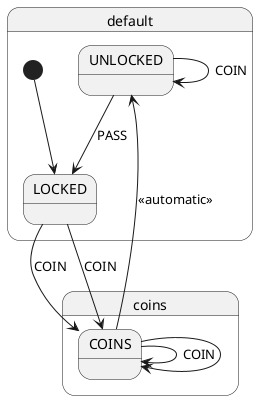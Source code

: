 @startuml
state coins {
  COINS --> COINS : COIN
  COINS --> COINS
}
state default {
  [*] --> LOCKED
  LOCKED --> COINS : COIN
  UNLOCKED --> UNLOCKED : COIN
  UNLOCKED --> LOCKED : PASS
  LOCKED --> COINS : COIN
  COINS --> UNLOCKED : <<automatic>>
}
@enduml
